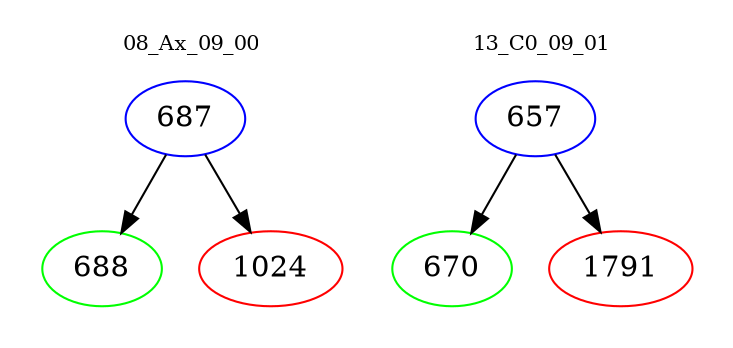 digraph{
subgraph cluster_0 {
color = white
label = "08_Ax_09_00";
fontsize=10;
T0_687 [label="687", color="blue"]
T0_687 -> T0_688 [color="black"]
T0_688 [label="688", color="green"]
T0_687 -> T0_1024 [color="black"]
T0_1024 [label="1024", color="red"]
}
subgraph cluster_1 {
color = white
label = "13_C0_09_01";
fontsize=10;
T1_657 [label="657", color="blue"]
T1_657 -> T1_670 [color="black"]
T1_670 [label="670", color="green"]
T1_657 -> T1_1791 [color="black"]
T1_1791 [label="1791", color="red"]
}
}
